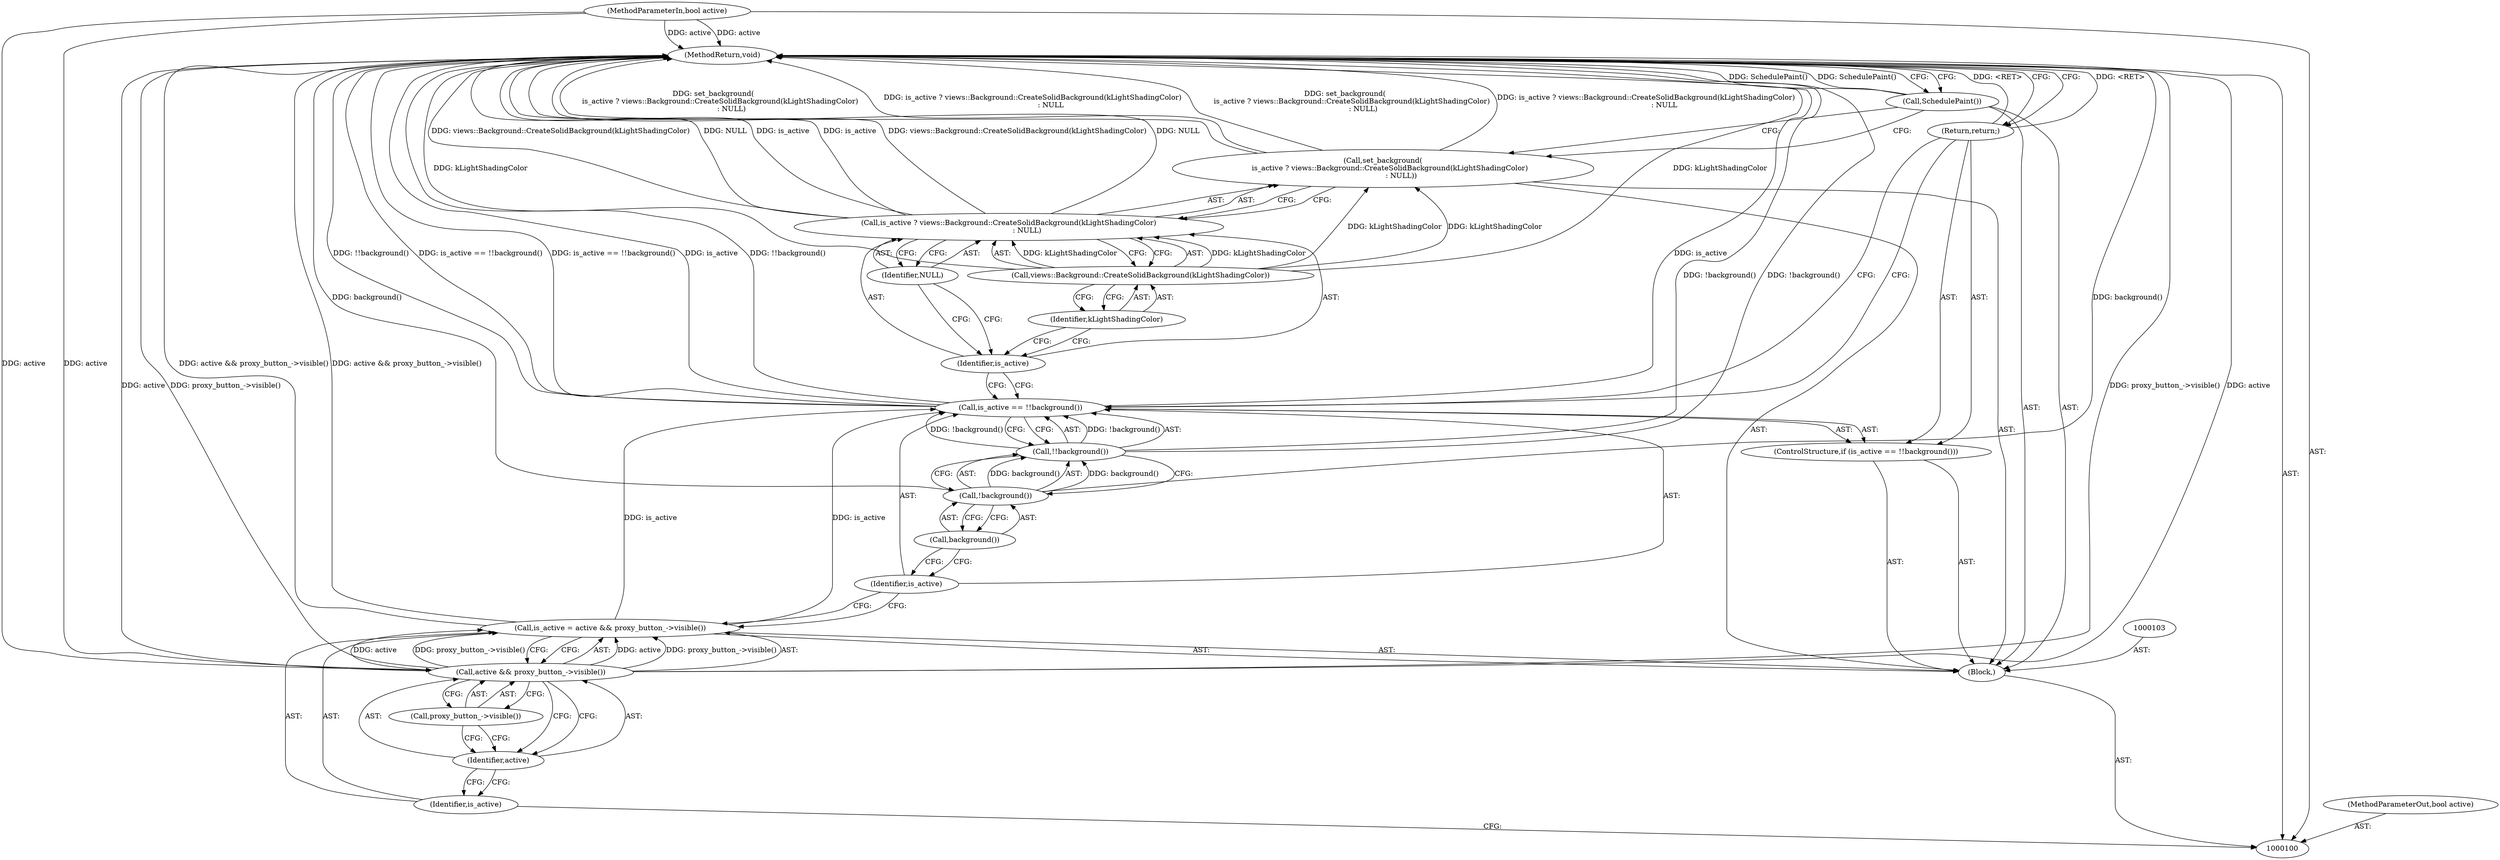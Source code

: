 digraph "0_Chrome_5cfe3023574666663d970ce48cdbc8ed15ce61d9_0" {
"1000123" [label="(MethodReturn,void)"];
"1000101" [label="(MethodParameterIn,bool active)"];
"1000170" [label="(MethodParameterOut,bool active)"];
"1000102" [label="(Block,)"];
"1000106" [label="(Call,active && proxy_button_->visible())"];
"1000107" [label="(Identifier,active)"];
"1000108" [label="(Call,proxy_button_->visible())"];
"1000104" [label="(Call,is_active = active && proxy_button_->visible())"];
"1000105" [label="(Identifier,is_active)"];
"1000112" [label="(Call,!!background())"];
"1000113" [label="(Call,!background())"];
"1000114" [label="(Call,background())"];
"1000109" [label="(ControlStructure,if (is_active == !!background()))"];
"1000110" [label="(Call,is_active == !!background())"];
"1000111" [label="(Identifier,is_active)"];
"1000115" [label="(Return,return;)"];
"1000116" [label="(Call,set_background(\n      is_active ? views::Background::CreateSolidBackground(kLightShadingColor)\n                : NULL))"];
"1000119" [label="(Call,views::Background::CreateSolidBackground(kLightShadingColor))"];
"1000120" [label="(Identifier,kLightShadingColor)"];
"1000117" [label="(Call,is_active ? views::Background::CreateSolidBackground(kLightShadingColor)\n                : NULL)"];
"1000118" [label="(Identifier,is_active)"];
"1000121" [label="(Identifier,NULL)"];
"1000122" [label="(Call,SchedulePaint())"];
"1000123" -> "1000100"  [label="AST: "];
"1000123" -> "1000115"  [label="CFG: "];
"1000123" -> "1000122"  [label="CFG: "];
"1000115" -> "1000123"  [label="DDG: <RET>"];
"1000116" -> "1000123"  [label="DDG: is_active ? views::Background::CreateSolidBackground(kLightShadingColor)\n                : NULL"];
"1000116" -> "1000123"  [label="DDG: set_background(\n      is_active ? views::Background::CreateSolidBackground(kLightShadingColor)\n                : NULL)"];
"1000106" -> "1000123"  [label="DDG: proxy_button_->visible()"];
"1000106" -> "1000123"  [label="DDG: active"];
"1000113" -> "1000123"  [label="DDG: background()"];
"1000117" -> "1000123"  [label="DDG: NULL"];
"1000117" -> "1000123"  [label="DDG: is_active"];
"1000117" -> "1000123"  [label="DDG: views::Background::CreateSolidBackground(kLightShadingColor)"];
"1000110" -> "1000123"  [label="DDG: !!background()"];
"1000110" -> "1000123"  [label="DDG: is_active == !!background()"];
"1000110" -> "1000123"  [label="DDG: is_active"];
"1000122" -> "1000123"  [label="DDG: SchedulePaint()"];
"1000104" -> "1000123"  [label="DDG: active && proxy_button_->visible()"];
"1000112" -> "1000123"  [label="DDG: !background()"];
"1000101" -> "1000123"  [label="DDG: active"];
"1000119" -> "1000123"  [label="DDG: kLightShadingColor"];
"1000101" -> "1000100"  [label="AST: "];
"1000101" -> "1000123"  [label="DDG: active"];
"1000101" -> "1000106"  [label="DDG: active"];
"1000170" -> "1000100"  [label="AST: "];
"1000102" -> "1000100"  [label="AST: "];
"1000103" -> "1000102"  [label="AST: "];
"1000104" -> "1000102"  [label="AST: "];
"1000109" -> "1000102"  [label="AST: "];
"1000116" -> "1000102"  [label="AST: "];
"1000122" -> "1000102"  [label="AST: "];
"1000106" -> "1000104"  [label="AST: "];
"1000106" -> "1000107"  [label="CFG: "];
"1000106" -> "1000108"  [label="CFG: "];
"1000107" -> "1000106"  [label="AST: "];
"1000108" -> "1000106"  [label="AST: "];
"1000104" -> "1000106"  [label="CFG: "];
"1000106" -> "1000123"  [label="DDG: proxy_button_->visible()"];
"1000106" -> "1000123"  [label="DDG: active"];
"1000106" -> "1000104"  [label="DDG: active"];
"1000106" -> "1000104"  [label="DDG: proxy_button_->visible()"];
"1000101" -> "1000106"  [label="DDG: active"];
"1000107" -> "1000106"  [label="AST: "];
"1000107" -> "1000105"  [label="CFG: "];
"1000108" -> "1000107"  [label="CFG: "];
"1000106" -> "1000107"  [label="CFG: "];
"1000108" -> "1000106"  [label="AST: "];
"1000108" -> "1000107"  [label="CFG: "];
"1000106" -> "1000108"  [label="CFG: "];
"1000104" -> "1000102"  [label="AST: "];
"1000104" -> "1000106"  [label="CFG: "];
"1000105" -> "1000104"  [label="AST: "];
"1000106" -> "1000104"  [label="AST: "];
"1000111" -> "1000104"  [label="CFG: "];
"1000104" -> "1000123"  [label="DDG: active && proxy_button_->visible()"];
"1000106" -> "1000104"  [label="DDG: active"];
"1000106" -> "1000104"  [label="DDG: proxy_button_->visible()"];
"1000104" -> "1000110"  [label="DDG: is_active"];
"1000105" -> "1000104"  [label="AST: "];
"1000105" -> "1000100"  [label="CFG: "];
"1000107" -> "1000105"  [label="CFG: "];
"1000112" -> "1000110"  [label="AST: "];
"1000112" -> "1000113"  [label="CFG: "];
"1000113" -> "1000112"  [label="AST: "];
"1000110" -> "1000112"  [label="CFG: "];
"1000112" -> "1000123"  [label="DDG: !background()"];
"1000112" -> "1000110"  [label="DDG: !background()"];
"1000113" -> "1000112"  [label="DDG: background()"];
"1000113" -> "1000112"  [label="AST: "];
"1000113" -> "1000114"  [label="CFG: "];
"1000114" -> "1000113"  [label="AST: "];
"1000112" -> "1000113"  [label="CFG: "];
"1000113" -> "1000123"  [label="DDG: background()"];
"1000113" -> "1000112"  [label="DDG: background()"];
"1000114" -> "1000113"  [label="AST: "];
"1000114" -> "1000111"  [label="CFG: "];
"1000113" -> "1000114"  [label="CFG: "];
"1000109" -> "1000102"  [label="AST: "];
"1000110" -> "1000109"  [label="AST: "];
"1000115" -> "1000109"  [label="AST: "];
"1000110" -> "1000109"  [label="AST: "];
"1000110" -> "1000112"  [label="CFG: "];
"1000111" -> "1000110"  [label="AST: "];
"1000112" -> "1000110"  [label="AST: "];
"1000115" -> "1000110"  [label="CFG: "];
"1000118" -> "1000110"  [label="CFG: "];
"1000110" -> "1000123"  [label="DDG: !!background()"];
"1000110" -> "1000123"  [label="DDG: is_active == !!background()"];
"1000110" -> "1000123"  [label="DDG: is_active"];
"1000104" -> "1000110"  [label="DDG: is_active"];
"1000112" -> "1000110"  [label="DDG: !background()"];
"1000111" -> "1000110"  [label="AST: "];
"1000111" -> "1000104"  [label="CFG: "];
"1000114" -> "1000111"  [label="CFG: "];
"1000115" -> "1000109"  [label="AST: "];
"1000115" -> "1000110"  [label="CFG: "];
"1000123" -> "1000115"  [label="CFG: "];
"1000115" -> "1000123"  [label="DDG: <RET>"];
"1000116" -> "1000102"  [label="AST: "];
"1000116" -> "1000117"  [label="CFG: "];
"1000117" -> "1000116"  [label="AST: "];
"1000122" -> "1000116"  [label="CFG: "];
"1000116" -> "1000123"  [label="DDG: is_active ? views::Background::CreateSolidBackground(kLightShadingColor)\n                : NULL"];
"1000116" -> "1000123"  [label="DDG: set_background(\n      is_active ? views::Background::CreateSolidBackground(kLightShadingColor)\n                : NULL)"];
"1000119" -> "1000116"  [label="DDG: kLightShadingColor"];
"1000119" -> "1000117"  [label="AST: "];
"1000119" -> "1000120"  [label="CFG: "];
"1000120" -> "1000119"  [label="AST: "];
"1000117" -> "1000119"  [label="CFG: "];
"1000119" -> "1000123"  [label="DDG: kLightShadingColor"];
"1000119" -> "1000116"  [label="DDG: kLightShadingColor"];
"1000119" -> "1000117"  [label="DDG: kLightShadingColor"];
"1000120" -> "1000119"  [label="AST: "];
"1000120" -> "1000118"  [label="CFG: "];
"1000119" -> "1000120"  [label="CFG: "];
"1000117" -> "1000116"  [label="AST: "];
"1000117" -> "1000119"  [label="CFG: "];
"1000117" -> "1000121"  [label="CFG: "];
"1000118" -> "1000117"  [label="AST: "];
"1000119" -> "1000117"  [label="AST: "];
"1000121" -> "1000117"  [label="AST: "];
"1000116" -> "1000117"  [label="CFG: "];
"1000117" -> "1000123"  [label="DDG: NULL"];
"1000117" -> "1000123"  [label="DDG: is_active"];
"1000117" -> "1000123"  [label="DDG: views::Background::CreateSolidBackground(kLightShadingColor)"];
"1000119" -> "1000117"  [label="DDG: kLightShadingColor"];
"1000118" -> "1000117"  [label="AST: "];
"1000118" -> "1000110"  [label="CFG: "];
"1000120" -> "1000118"  [label="CFG: "];
"1000121" -> "1000118"  [label="CFG: "];
"1000121" -> "1000117"  [label="AST: "];
"1000121" -> "1000118"  [label="CFG: "];
"1000117" -> "1000121"  [label="CFG: "];
"1000122" -> "1000102"  [label="AST: "];
"1000122" -> "1000116"  [label="CFG: "];
"1000123" -> "1000122"  [label="CFG: "];
"1000122" -> "1000123"  [label="DDG: SchedulePaint()"];
}
